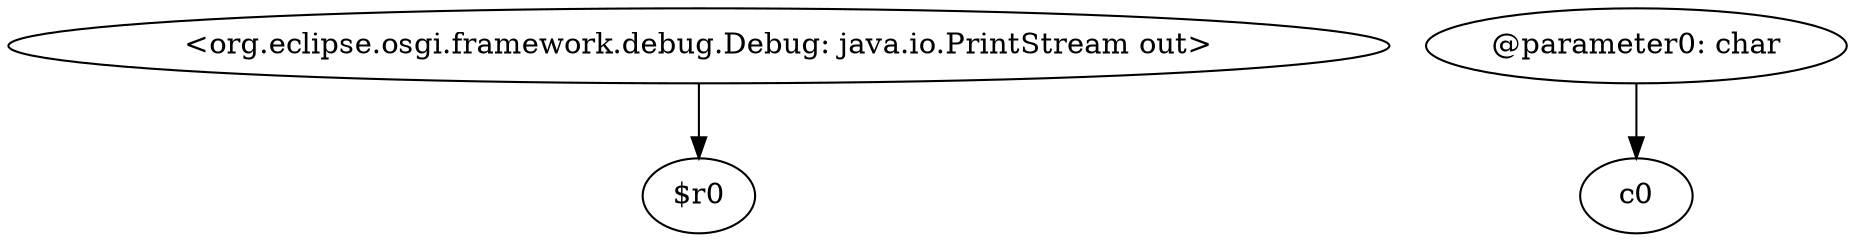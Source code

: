 digraph g {
0[label="<org.eclipse.osgi.framework.debug.Debug: java.io.PrintStream out>"]
1[label="$r0"]
0->1[label=""]
2[label="@parameter0: char"]
3[label="c0"]
2->3[label=""]
}
